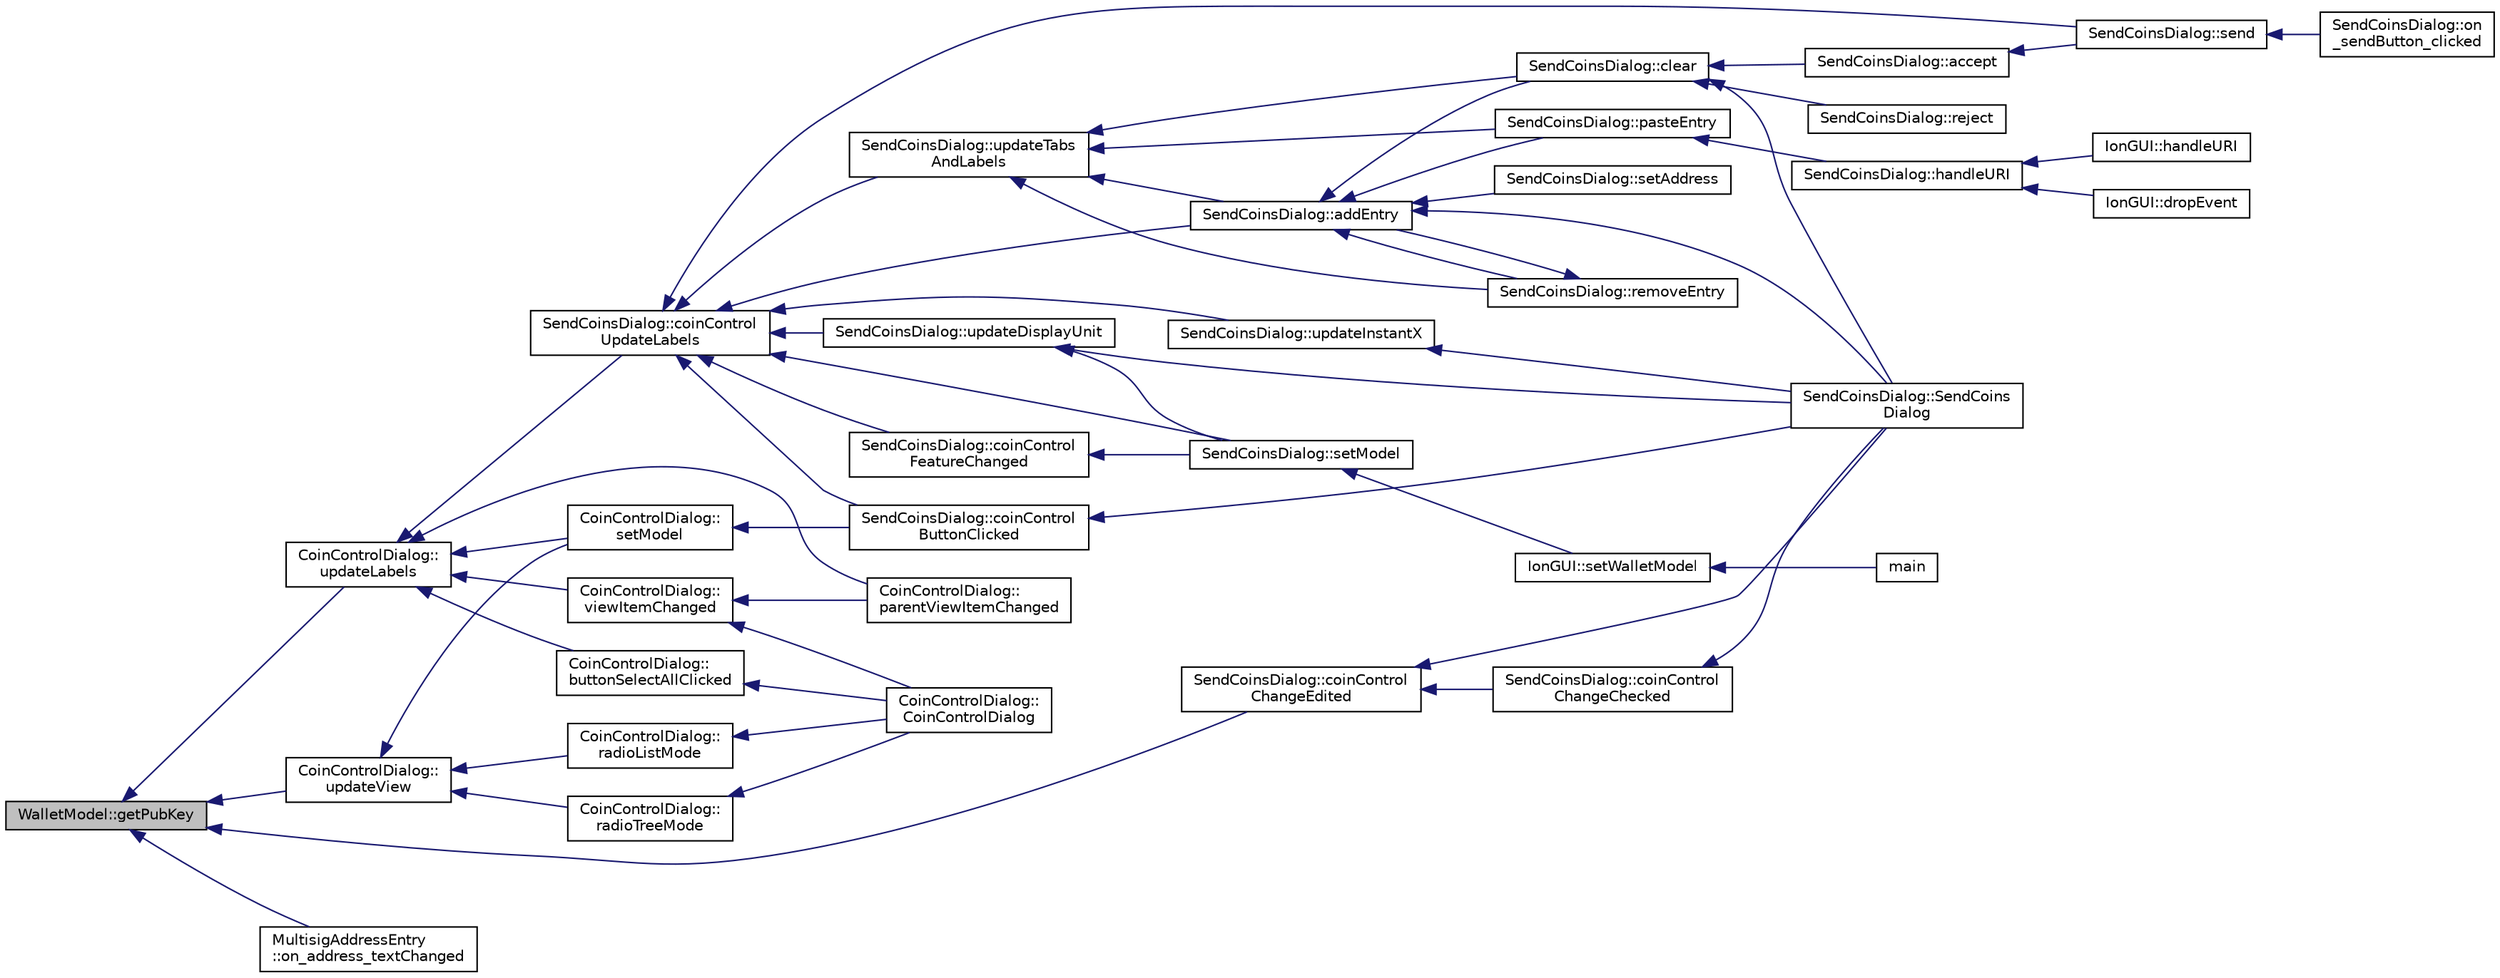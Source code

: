 digraph "WalletModel::getPubKey"
{
  edge [fontname="Helvetica",fontsize="10",labelfontname="Helvetica",labelfontsize="10"];
  node [fontname="Helvetica",fontsize="10",shape=record];
  rankdir="LR";
  Node654 [label="WalletModel::getPubKey",height=0.2,width=0.4,color="black", fillcolor="grey75", style="filled", fontcolor="black"];
  Node654 -> Node655 [dir="back",color="midnightblue",fontsize="10",style="solid",fontname="Helvetica"];
  Node655 [label="CoinControlDialog::\lupdateLabels",height=0.2,width=0.4,color="black", fillcolor="white", style="filled",URL="$dd/dfb/class_coin_control_dialog.html#a4fc60e89b097952ff22dc0f9c58c87d9"];
  Node655 -> Node656 [dir="back",color="midnightblue",fontsize="10",style="solid",fontname="Helvetica"];
  Node656 [label="CoinControlDialog::\lsetModel",height=0.2,width=0.4,color="black", fillcolor="white", style="filled",URL="$dd/dfb/class_coin_control_dialog.html#a4c34a48574814089c54f763a22f5317a"];
  Node656 -> Node657 [dir="back",color="midnightblue",fontsize="10",style="solid",fontname="Helvetica"];
  Node657 [label="SendCoinsDialog::coinControl\lButtonClicked",height=0.2,width=0.4,color="black", fillcolor="white", style="filled",URL="$d6/de6/class_send_coins_dialog.html#a59d757d9e4bea5b380eb480fd79cfb49"];
  Node657 -> Node658 [dir="back",color="midnightblue",fontsize="10",style="solid",fontname="Helvetica"];
  Node658 [label="SendCoinsDialog::SendCoins\lDialog",height=0.2,width=0.4,color="black", fillcolor="white", style="filled",URL="$d6/de6/class_send_coins_dialog.html#a0df5bc29d1df68eda44826651afc595f"];
  Node655 -> Node659 [dir="back",color="midnightblue",fontsize="10",style="solid",fontname="Helvetica"];
  Node659 [label="CoinControlDialog::\lbuttonSelectAllClicked",height=0.2,width=0.4,color="black", fillcolor="white", style="filled",URL="$dd/dfb/class_coin_control_dialog.html#ae106a71c5b87ac8bea8c52e7c4f4a129"];
  Node659 -> Node660 [dir="back",color="midnightblue",fontsize="10",style="solid",fontname="Helvetica"];
  Node660 [label="CoinControlDialog::\lCoinControlDialog",height=0.2,width=0.4,color="black", fillcolor="white", style="filled",URL="$dd/dfb/class_coin_control_dialog.html#a0945e59c25f956fdab199dbaf252eff5"];
  Node655 -> Node661 [dir="back",color="midnightblue",fontsize="10",style="solid",fontname="Helvetica"];
  Node661 [label="CoinControlDialog::\lparentViewItemChanged",height=0.2,width=0.4,color="black", fillcolor="white", style="filled",URL="$dd/dfb/class_coin_control_dialog.html#af649bd96e37668b175510f0357650ecc"];
  Node655 -> Node662 [dir="back",color="midnightblue",fontsize="10",style="solid",fontname="Helvetica"];
  Node662 [label="CoinControlDialog::\lviewItemChanged",height=0.2,width=0.4,color="black", fillcolor="white", style="filled",URL="$dd/dfb/class_coin_control_dialog.html#ac3c37dabd83f71d9c96bf5567fe85234"];
  Node662 -> Node660 [dir="back",color="midnightblue",fontsize="10",style="solid",fontname="Helvetica"];
  Node662 -> Node661 [dir="back",color="midnightblue",fontsize="10",style="solid",fontname="Helvetica"];
  Node655 -> Node663 [dir="back",color="midnightblue",fontsize="10",style="solid",fontname="Helvetica"];
  Node663 [label="SendCoinsDialog::coinControl\lUpdateLabels",height=0.2,width=0.4,color="black", fillcolor="white", style="filled",URL="$d6/de6/class_send_coins_dialog.html#ae4f429aabcaf309aa314b90049be2a74"];
  Node663 -> Node664 [dir="back",color="midnightblue",fontsize="10",style="solid",fontname="Helvetica"];
  Node664 [label="SendCoinsDialog::setModel",height=0.2,width=0.4,color="black", fillcolor="white", style="filled",URL="$d6/de6/class_send_coins_dialog.html#a73a6c1b1850a334ee652ac167713a2aa"];
  Node664 -> Node665 [dir="back",color="midnightblue",fontsize="10",style="solid",fontname="Helvetica"];
  Node665 [label="IonGUI::setWalletModel",height=0.2,width=0.4,color="black", fillcolor="white", style="filled",URL="$dc/d0b/class_ion_g_u_i.html#a37f87db65498b036d387c705a749c45d",tooltip="Set the wallet model. "];
  Node665 -> Node666 [dir="back",color="midnightblue",fontsize="10",style="solid",fontname="Helvetica"];
  Node666 [label="main",height=0.2,width=0.4,color="black", fillcolor="white", style="filled",URL="$d5/d2d/ion_8cpp.html#a0ddf1224851353fc92bfbff6f499fa97"];
  Node663 -> Node667 [dir="back",color="midnightblue",fontsize="10",style="solid",fontname="Helvetica"];
  Node667 [label="SendCoinsDialog::send",height=0.2,width=0.4,color="black", fillcolor="white", style="filled",URL="$d6/de6/class_send_coins_dialog.html#afd8d436a16ea7dba1276e8fdfdc8b2d3"];
  Node667 -> Node668 [dir="back",color="midnightblue",fontsize="10",style="solid",fontname="Helvetica"];
  Node668 [label="SendCoinsDialog::on\l_sendButton_clicked",height=0.2,width=0.4,color="black", fillcolor="white", style="filled",URL="$d6/de6/class_send_coins_dialog.html#a2cab7cf9ea5040b9e2189297f7d3c764"];
  Node663 -> Node669 [dir="back",color="midnightblue",fontsize="10",style="solid",fontname="Helvetica"];
  Node669 [label="SendCoinsDialog::addEntry",height=0.2,width=0.4,color="black", fillcolor="white", style="filled",URL="$d6/de6/class_send_coins_dialog.html#a3d680a76b967641115c6ff2fa83fb62a"];
  Node669 -> Node658 [dir="back",color="midnightblue",fontsize="10",style="solid",fontname="Helvetica"];
  Node669 -> Node670 [dir="back",color="midnightblue",fontsize="10",style="solid",fontname="Helvetica"];
  Node670 [label="SendCoinsDialog::clear",height=0.2,width=0.4,color="black", fillcolor="white", style="filled",URL="$d6/de6/class_send_coins_dialog.html#a127bddff45f49ff5e6e263efe218ae26"];
  Node670 -> Node658 [dir="back",color="midnightblue",fontsize="10",style="solid",fontname="Helvetica"];
  Node670 -> Node671 [dir="back",color="midnightblue",fontsize="10",style="solid",fontname="Helvetica"];
  Node671 [label="SendCoinsDialog::reject",height=0.2,width=0.4,color="black", fillcolor="white", style="filled",URL="$d6/de6/class_send_coins_dialog.html#a4879553d77d29f522ac92ac04580f4ad"];
  Node670 -> Node672 [dir="back",color="midnightblue",fontsize="10",style="solid",fontname="Helvetica"];
  Node672 [label="SendCoinsDialog::accept",height=0.2,width=0.4,color="black", fillcolor="white", style="filled",URL="$d6/de6/class_send_coins_dialog.html#af2185c3d29e43d37c30669f0def46060"];
  Node672 -> Node667 [dir="back",color="midnightblue",fontsize="10",style="solid",fontname="Helvetica"];
  Node669 -> Node673 [dir="back",color="midnightblue",fontsize="10",style="solid",fontname="Helvetica"];
  Node673 [label="SendCoinsDialog::removeEntry",height=0.2,width=0.4,color="black", fillcolor="white", style="filled",URL="$d6/de6/class_send_coins_dialog.html#aabd82a79bd2358493f36425f1d62136b"];
  Node673 -> Node669 [dir="back",color="midnightblue",fontsize="10",style="solid",fontname="Helvetica"];
  Node669 -> Node674 [dir="back",color="midnightblue",fontsize="10",style="solid",fontname="Helvetica"];
  Node674 [label="SendCoinsDialog::setAddress",height=0.2,width=0.4,color="black", fillcolor="white", style="filled",URL="$d6/de6/class_send_coins_dialog.html#a920b2dbf121ca3cfac2adc56e96295f8"];
  Node669 -> Node675 [dir="back",color="midnightblue",fontsize="10",style="solid",fontname="Helvetica"];
  Node675 [label="SendCoinsDialog::pasteEntry",height=0.2,width=0.4,color="black", fillcolor="white", style="filled",URL="$d6/de6/class_send_coins_dialog.html#a4440d15ced5d217baaad33a17d56b409"];
  Node675 -> Node676 [dir="back",color="midnightblue",fontsize="10",style="solid",fontname="Helvetica"];
  Node676 [label="SendCoinsDialog::handleURI",height=0.2,width=0.4,color="black", fillcolor="white", style="filled",URL="$d6/de6/class_send_coins_dialog.html#a0b55c56582d3352734eb01e8a6f404c1"];
  Node676 -> Node677 [dir="back",color="midnightblue",fontsize="10",style="solid",fontname="Helvetica"];
  Node677 [label="IonGUI::dropEvent",height=0.2,width=0.4,color="black", fillcolor="white", style="filled",URL="$dc/d0b/class_ion_g_u_i.html#a42edcabd719877fa223bfc4ce1004950"];
  Node676 -> Node678 [dir="back",color="midnightblue",fontsize="10",style="solid",fontname="Helvetica"];
  Node678 [label="IonGUI::handleURI",height=0.2,width=0.4,color="black", fillcolor="white", style="filled",URL="$dc/d0b/class_ion_g_u_i.html#a96c92e010ff8af010b4053c09128a273"];
  Node663 -> Node679 [dir="back",color="midnightblue",fontsize="10",style="solid",fontname="Helvetica"];
  Node679 [label="SendCoinsDialog::updateTabs\lAndLabels",height=0.2,width=0.4,color="black", fillcolor="white", style="filled",URL="$d6/de6/class_send_coins_dialog.html#a3b834c739f7d02d8086a2bf58525c5f0"];
  Node679 -> Node670 [dir="back",color="midnightblue",fontsize="10",style="solid",fontname="Helvetica"];
  Node679 -> Node669 [dir="back",color="midnightblue",fontsize="10",style="solid",fontname="Helvetica"];
  Node679 -> Node673 [dir="back",color="midnightblue",fontsize="10",style="solid",fontname="Helvetica"];
  Node679 -> Node675 [dir="back",color="midnightblue",fontsize="10",style="solid",fontname="Helvetica"];
  Node663 -> Node680 [dir="back",color="midnightblue",fontsize="10",style="solid",fontname="Helvetica"];
  Node680 [label="SendCoinsDialog::updateDisplayUnit",height=0.2,width=0.4,color="black", fillcolor="white", style="filled",URL="$d6/de6/class_send_coins_dialog.html#a74815ad8502b126200b6fd2e59e9f042"];
  Node680 -> Node658 [dir="back",color="midnightblue",fontsize="10",style="solid",fontname="Helvetica"];
  Node680 -> Node664 [dir="back",color="midnightblue",fontsize="10",style="solid",fontname="Helvetica"];
  Node663 -> Node681 [dir="back",color="midnightblue",fontsize="10",style="solid",fontname="Helvetica"];
  Node681 [label="SendCoinsDialog::updateInstantX",height=0.2,width=0.4,color="black", fillcolor="white", style="filled",URL="$d6/de6/class_send_coins_dialog.html#a2ef7a77ae3a6525d062e010dc414b950"];
  Node681 -> Node658 [dir="back",color="midnightblue",fontsize="10",style="solid",fontname="Helvetica"];
  Node663 -> Node682 [dir="back",color="midnightblue",fontsize="10",style="solid",fontname="Helvetica"];
  Node682 [label="SendCoinsDialog::coinControl\lFeatureChanged",height=0.2,width=0.4,color="black", fillcolor="white", style="filled",URL="$d6/de6/class_send_coins_dialog.html#af13ddd00abec4f060632d887b5e838a3"];
  Node682 -> Node664 [dir="back",color="midnightblue",fontsize="10",style="solid",fontname="Helvetica"];
  Node663 -> Node657 [dir="back",color="midnightblue",fontsize="10",style="solid",fontname="Helvetica"];
  Node654 -> Node683 [dir="back",color="midnightblue",fontsize="10",style="solid",fontname="Helvetica"];
  Node683 [label="CoinControlDialog::\lupdateView",height=0.2,width=0.4,color="black", fillcolor="white", style="filled",URL="$dd/dfb/class_coin_control_dialog.html#aadea33050e5c1efd5eae8d2fcfa721f9"];
  Node683 -> Node656 [dir="back",color="midnightblue",fontsize="10",style="solid",fontname="Helvetica"];
  Node683 -> Node684 [dir="back",color="midnightblue",fontsize="10",style="solid",fontname="Helvetica"];
  Node684 [label="CoinControlDialog::\lradioTreeMode",height=0.2,width=0.4,color="black", fillcolor="white", style="filled",URL="$dd/dfb/class_coin_control_dialog.html#a1990d478f3ffba666c358a4f1bd395ec"];
  Node684 -> Node660 [dir="back",color="midnightblue",fontsize="10",style="solid",fontname="Helvetica"];
  Node683 -> Node685 [dir="back",color="midnightblue",fontsize="10",style="solid",fontname="Helvetica"];
  Node685 [label="CoinControlDialog::\lradioListMode",height=0.2,width=0.4,color="black", fillcolor="white", style="filled",URL="$dd/dfb/class_coin_control_dialog.html#a775c6d290cb63667a434b09072094533"];
  Node685 -> Node660 [dir="back",color="midnightblue",fontsize="10",style="solid",fontname="Helvetica"];
  Node654 -> Node686 [dir="back",color="midnightblue",fontsize="10",style="solid",fontname="Helvetica"];
  Node686 [label="MultisigAddressEntry\l::on_address_textChanged",height=0.2,width=0.4,color="black", fillcolor="white", style="filled",URL="$da/d39/class_multisig_address_entry.html#a0a0e76713ced1bab5e59dd81546a7de8"];
  Node654 -> Node687 [dir="back",color="midnightblue",fontsize="10",style="solid",fontname="Helvetica"];
  Node687 [label="SendCoinsDialog::coinControl\lChangeEdited",height=0.2,width=0.4,color="black", fillcolor="white", style="filled",URL="$d6/de6/class_send_coins_dialog.html#a1f419f2381bce2ae9b4a7bd140f25a4e"];
  Node687 -> Node658 [dir="back",color="midnightblue",fontsize="10",style="solid",fontname="Helvetica"];
  Node687 -> Node688 [dir="back",color="midnightblue",fontsize="10",style="solid",fontname="Helvetica"];
  Node688 [label="SendCoinsDialog::coinControl\lChangeChecked",height=0.2,width=0.4,color="black", fillcolor="white", style="filled",URL="$d6/de6/class_send_coins_dialog.html#a21224b0dedf14f7a6c05174bff9dea65"];
  Node688 -> Node658 [dir="back",color="midnightblue",fontsize="10",style="solid",fontname="Helvetica"];
}
